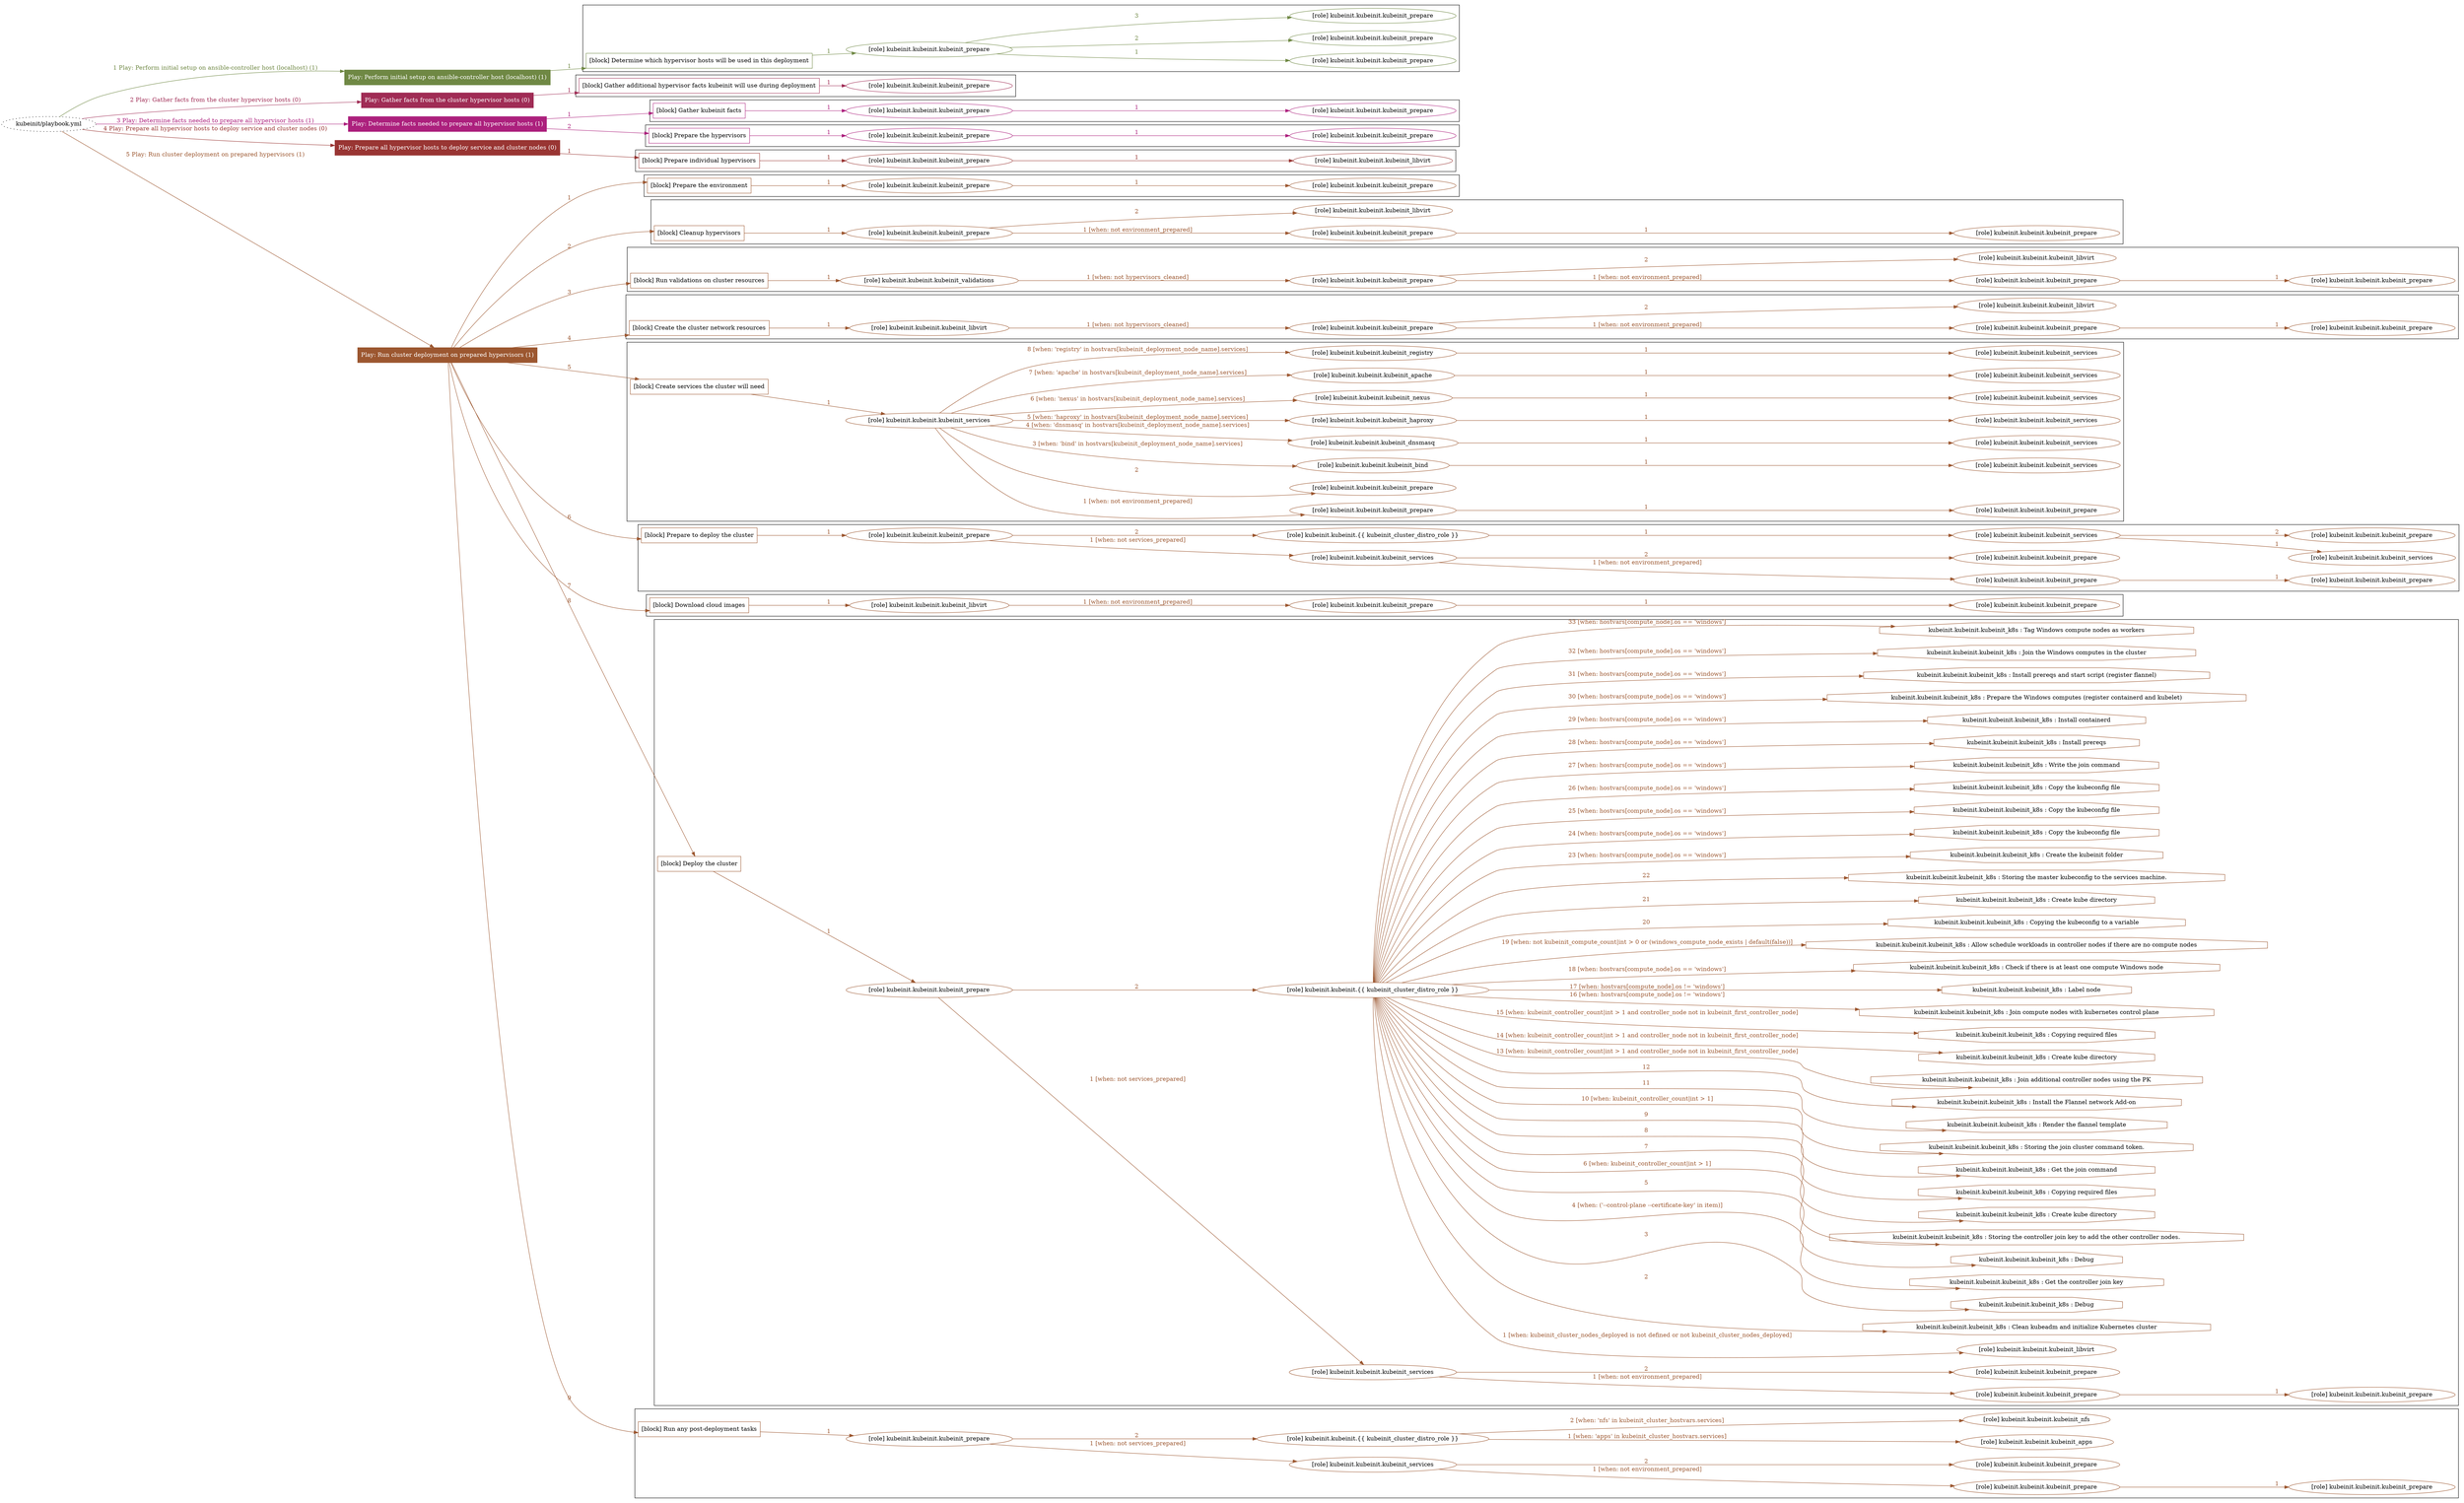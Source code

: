 digraph {
	graph [concentrate=true ordering=in rankdir=LR ratio=fill]
	edge [esep=5 sep=10]
	"kubeinit/playbook.yml" [URL="/home/runner/work/kubeinit/kubeinit/kubeinit/playbook.yml" id=playbook_d89ac8b8 style=dotted]
	"kubeinit/playbook.yml" -> play_1b23bc00 [label="1 Play: Perform initial setup on ansible-controller host (localhost) (1)" color="#6f8844" fontcolor="#6f8844" id=edge_playbook_d89ac8b8_play_1b23bc00 labeltooltip="1 Play: Perform initial setup on ansible-controller host (localhost) (1)" tooltip="1 Play: Perform initial setup on ansible-controller host (localhost) (1)"]
	subgraph "Play: Perform initial setup on ansible-controller host (localhost) (1)" {
		play_1b23bc00 [label="Play: Perform initial setup on ansible-controller host (localhost) (1)" URL="/home/runner/work/kubeinit/kubeinit/kubeinit/playbook.yml" color="#6f8844" fontcolor="#ffffff" id=play_1b23bc00 shape=box style=filled tooltip=localhost]
		play_1b23bc00 -> block_e5e484dc [label=1 color="#6f8844" fontcolor="#6f8844" id=edge_1_play_1b23bc00_block_e5e484dc labeltooltip=1 tooltip=1]
		subgraph cluster_block_e5e484dc {
			block_e5e484dc [label="[block] Determine which hypervisor hosts will be used in this deployment" URL="/home/runner/work/kubeinit/kubeinit/kubeinit/playbook.yml" color="#6f8844" id=block_e5e484dc labeltooltip="Determine which hypervisor hosts will be used in this deployment" shape=box tooltip="Determine which hypervisor hosts will be used in this deployment"]
			block_e5e484dc -> role_d068bcc0 [label="1 " color="#6f8844" fontcolor="#6f8844" id=edge_1_block_e5e484dc_role_d068bcc0 labeltooltip="1 " tooltip="1 "]
			subgraph "kubeinit.kubeinit.kubeinit_prepare" {
				role_d068bcc0 [label="[role] kubeinit.kubeinit.kubeinit_prepare" URL="/home/runner/work/kubeinit/kubeinit/kubeinit/playbook.yml" color="#6f8844" id=role_d068bcc0 tooltip="kubeinit.kubeinit.kubeinit_prepare"]
				role_d068bcc0 -> role_3b3d3bbd [label="1 " color="#6f8844" fontcolor="#6f8844" id=edge_1_role_d068bcc0_role_3b3d3bbd labeltooltip="1 " tooltip="1 "]
				subgraph "kubeinit.kubeinit.kubeinit_prepare" {
					role_3b3d3bbd [label="[role] kubeinit.kubeinit.kubeinit_prepare" URL="/home/runner/.ansible/collections/ansible_collections/kubeinit/kubeinit/roles/kubeinit_prepare/tasks/build_hypervisors_group.yml" color="#6f8844" id=role_3b3d3bbd tooltip="kubeinit.kubeinit.kubeinit_prepare"]
				}
				role_d068bcc0 -> role_7446c4f1 [label="2 " color="#6f8844" fontcolor="#6f8844" id=edge_2_role_d068bcc0_role_7446c4f1 labeltooltip="2 " tooltip="2 "]
				subgraph "kubeinit.kubeinit.kubeinit_prepare" {
					role_7446c4f1 [label="[role] kubeinit.kubeinit.kubeinit_prepare" URL="/home/runner/.ansible/collections/ansible_collections/kubeinit/kubeinit/roles/kubeinit_prepare/tasks/build_hypervisors_group.yml" color="#6f8844" id=role_7446c4f1 tooltip="kubeinit.kubeinit.kubeinit_prepare"]
				}
				role_d068bcc0 -> role_0c5bb00f [label="3 " color="#6f8844" fontcolor="#6f8844" id=edge_3_role_d068bcc0_role_0c5bb00f labeltooltip="3 " tooltip="3 "]
				subgraph "kubeinit.kubeinit.kubeinit_prepare" {
					role_0c5bb00f [label="[role] kubeinit.kubeinit.kubeinit_prepare" URL="/home/runner/.ansible/collections/ansible_collections/kubeinit/kubeinit/roles/kubeinit_prepare/tasks/build_hypervisors_group.yml" color="#6f8844" id=role_0c5bb00f tooltip="kubeinit.kubeinit.kubeinit_prepare"]
				}
			}
		}
	}
	"kubeinit/playbook.yml" -> play_d6afa718 [label="2 Play: Gather facts from the cluster hypervisor hosts (0)" color="#a02c55" fontcolor="#a02c55" id=edge_playbook_d89ac8b8_play_d6afa718 labeltooltip="2 Play: Gather facts from the cluster hypervisor hosts (0)" tooltip="2 Play: Gather facts from the cluster hypervisor hosts (0)"]
	subgraph "Play: Gather facts from the cluster hypervisor hosts (0)" {
		play_d6afa718 [label="Play: Gather facts from the cluster hypervisor hosts (0)" URL="/home/runner/work/kubeinit/kubeinit/kubeinit/playbook.yml" color="#a02c55" fontcolor="#ffffff" id=play_d6afa718 shape=box style=filled tooltip="Play: Gather facts from the cluster hypervisor hosts (0)"]
		play_d6afa718 -> block_a725f7b5 [label=1 color="#a02c55" fontcolor="#a02c55" id=edge_1_play_d6afa718_block_a725f7b5 labeltooltip=1 tooltip=1]
		subgraph cluster_block_a725f7b5 {
			block_a725f7b5 [label="[block] Gather additional hypervisor facts kubeinit will use during deployment" URL="/home/runner/work/kubeinit/kubeinit/kubeinit/playbook.yml" color="#a02c55" id=block_a725f7b5 labeltooltip="Gather additional hypervisor facts kubeinit will use during deployment" shape=box tooltip="Gather additional hypervisor facts kubeinit will use during deployment"]
			block_a725f7b5 -> role_75bbe8fc [label="1 " color="#a02c55" fontcolor="#a02c55" id=edge_1_block_a725f7b5_role_75bbe8fc labeltooltip="1 " tooltip="1 "]
			subgraph "kubeinit.kubeinit.kubeinit_prepare" {
				role_75bbe8fc [label="[role] kubeinit.kubeinit.kubeinit_prepare" URL="/home/runner/work/kubeinit/kubeinit/kubeinit/playbook.yml" color="#a02c55" id=role_75bbe8fc tooltip="kubeinit.kubeinit.kubeinit_prepare"]
			}
		}
	}
	"kubeinit/playbook.yml" -> play_4f7a07ab [label="3 Play: Determine facts needed to prepare all hypervisor hosts (1)" color="#ac207d" fontcolor="#ac207d" id=edge_playbook_d89ac8b8_play_4f7a07ab labeltooltip="3 Play: Determine facts needed to prepare all hypervisor hosts (1)" tooltip="3 Play: Determine facts needed to prepare all hypervisor hosts (1)"]
	subgraph "Play: Determine facts needed to prepare all hypervisor hosts (1)" {
		play_4f7a07ab [label="Play: Determine facts needed to prepare all hypervisor hosts (1)" URL="/home/runner/work/kubeinit/kubeinit/kubeinit/playbook.yml" color="#ac207d" fontcolor="#ffffff" id=play_4f7a07ab shape=box style=filled tooltip=localhost]
		play_4f7a07ab -> block_108b66cf [label=1 color="#ac207d" fontcolor="#ac207d" id=edge_1_play_4f7a07ab_block_108b66cf labeltooltip=1 tooltip=1]
		subgraph cluster_block_108b66cf {
			block_108b66cf [label="[block] Gather kubeinit facts" URL="/home/runner/work/kubeinit/kubeinit/kubeinit/playbook.yml" color="#ac207d" id=block_108b66cf labeltooltip="Gather kubeinit facts" shape=box tooltip="Gather kubeinit facts"]
			block_108b66cf -> role_63aa3744 [label="1 " color="#ac207d" fontcolor="#ac207d" id=edge_1_block_108b66cf_role_63aa3744 labeltooltip="1 " tooltip="1 "]
			subgraph "kubeinit.kubeinit.kubeinit_prepare" {
				role_63aa3744 [label="[role] kubeinit.kubeinit.kubeinit_prepare" URL="/home/runner/work/kubeinit/kubeinit/kubeinit/playbook.yml" color="#ac207d" id=role_63aa3744 tooltip="kubeinit.kubeinit.kubeinit_prepare"]
				role_63aa3744 -> role_52e7637a [label="1 " color="#ac207d" fontcolor="#ac207d" id=edge_1_role_63aa3744_role_52e7637a labeltooltip="1 " tooltip="1 "]
				subgraph "kubeinit.kubeinit.kubeinit_prepare" {
					role_52e7637a [label="[role] kubeinit.kubeinit.kubeinit_prepare" URL="/home/runner/.ansible/collections/ansible_collections/kubeinit/kubeinit/roles/kubeinit_prepare/tasks/gather_kubeinit_facts.yml" color="#ac207d" id=role_52e7637a tooltip="kubeinit.kubeinit.kubeinit_prepare"]
				}
			}
		}
		play_4f7a07ab -> block_8f985f44 [label=2 color="#ac207d" fontcolor="#ac207d" id=edge_2_play_4f7a07ab_block_8f985f44 labeltooltip=2 tooltip=2]
		subgraph cluster_block_8f985f44 {
			block_8f985f44 [label="[block] Prepare the hypervisors" URL="/home/runner/work/kubeinit/kubeinit/kubeinit/playbook.yml" color="#ac207d" id=block_8f985f44 labeltooltip="Prepare the hypervisors" shape=box tooltip="Prepare the hypervisors"]
			block_8f985f44 -> role_a264c7e7 [label="1 " color="#ac207d" fontcolor="#ac207d" id=edge_1_block_8f985f44_role_a264c7e7 labeltooltip="1 " tooltip="1 "]
			subgraph "kubeinit.kubeinit.kubeinit_prepare" {
				role_a264c7e7 [label="[role] kubeinit.kubeinit.kubeinit_prepare" URL="/home/runner/work/kubeinit/kubeinit/kubeinit/playbook.yml" color="#ac207d" id=role_a264c7e7 tooltip="kubeinit.kubeinit.kubeinit_prepare"]
				role_a264c7e7 -> role_e5273f63 [label="1 " color="#ac207d" fontcolor="#ac207d" id=edge_1_role_a264c7e7_role_e5273f63 labeltooltip="1 " tooltip="1 "]
				subgraph "kubeinit.kubeinit.kubeinit_prepare" {
					role_e5273f63 [label="[role] kubeinit.kubeinit.kubeinit_prepare" URL="/home/runner/.ansible/collections/ansible_collections/kubeinit/kubeinit/roles/kubeinit_prepare/tasks/gather_kubeinit_facts.yml" color="#ac207d" id=role_e5273f63 tooltip="kubeinit.kubeinit.kubeinit_prepare"]
				}
			}
		}
	}
	"kubeinit/playbook.yml" -> play_e59f2936 [label="4 Play: Prepare all hypervisor hosts to deploy service and cluster nodes (0)" color="#993533" fontcolor="#993533" id=edge_playbook_d89ac8b8_play_e59f2936 labeltooltip="4 Play: Prepare all hypervisor hosts to deploy service and cluster nodes (0)" tooltip="4 Play: Prepare all hypervisor hosts to deploy service and cluster nodes (0)"]
	subgraph "Play: Prepare all hypervisor hosts to deploy service and cluster nodes (0)" {
		play_e59f2936 [label="Play: Prepare all hypervisor hosts to deploy service and cluster nodes (0)" URL="/home/runner/work/kubeinit/kubeinit/kubeinit/playbook.yml" color="#993533" fontcolor="#ffffff" id=play_e59f2936 shape=box style=filled tooltip="Play: Prepare all hypervisor hosts to deploy service and cluster nodes (0)"]
		play_e59f2936 -> block_1694aab3 [label=1 color="#993533" fontcolor="#993533" id=edge_1_play_e59f2936_block_1694aab3 labeltooltip=1 tooltip=1]
		subgraph cluster_block_1694aab3 {
			block_1694aab3 [label="[block] Prepare individual hypervisors" URL="/home/runner/work/kubeinit/kubeinit/kubeinit/playbook.yml" color="#993533" id=block_1694aab3 labeltooltip="Prepare individual hypervisors" shape=box tooltip="Prepare individual hypervisors"]
			block_1694aab3 -> role_71c168fe [label="1 " color="#993533" fontcolor="#993533" id=edge_1_block_1694aab3_role_71c168fe labeltooltip="1 " tooltip="1 "]
			subgraph "kubeinit.kubeinit.kubeinit_prepare" {
				role_71c168fe [label="[role] kubeinit.kubeinit.kubeinit_prepare" URL="/home/runner/work/kubeinit/kubeinit/kubeinit/playbook.yml" color="#993533" id=role_71c168fe tooltip="kubeinit.kubeinit.kubeinit_prepare"]
				role_71c168fe -> role_57147c24 [label="1 " color="#993533" fontcolor="#993533" id=edge_1_role_71c168fe_role_57147c24 labeltooltip="1 " tooltip="1 "]
				subgraph "kubeinit.kubeinit.kubeinit_libvirt" {
					role_57147c24 [label="[role] kubeinit.kubeinit.kubeinit_libvirt" URL="/home/runner/.ansible/collections/ansible_collections/kubeinit/kubeinit/roles/kubeinit_prepare/tasks/prepare_hypervisor.yml" color="#993533" id=role_57147c24 tooltip="kubeinit.kubeinit.kubeinit_libvirt"]
				}
			}
		}
	}
	"kubeinit/playbook.yml" -> play_42047907 [label="5 Play: Run cluster deployment on prepared hypervisors (1)" color="#9c5730" fontcolor="#9c5730" id=edge_playbook_d89ac8b8_play_42047907 labeltooltip="5 Play: Run cluster deployment on prepared hypervisors (1)" tooltip="5 Play: Run cluster deployment on prepared hypervisors (1)"]
	subgraph "Play: Run cluster deployment on prepared hypervisors (1)" {
		play_42047907 [label="Play: Run cluster deployment on prepared hypervisors (1)" URL="/home/runner/work/kubeinit/kubeinit/kubeinit/playbook.yml" color="#9c5730" fontcolor="#ffffff" id=play_42047907 shape=box style=filled tooltip=localhost]
		play_42047907 -> block_277a8839 [label=1 color="#9c5730" fontcolor="#9c5730" id=edge_1_play_42047907_block_277a8839 labeltooltip=1 tooltip=1]
		subgraph cluster_block_277a8839 {
			block_277a8839 [label="[block] Prepare the environment" URL="/home/runner/work/kubeinit/kubeinit/kubeinit/playbook.yml" color="#9c5730" id=block_277a8839 labeltooltip="Prepare the environment" shape=box tooltip="Prepare the environment"]
			block_277a8839 -> role_c59bddc5 [label="1 " color="#9c5730" fontcolor="#9c5730" id=edge_1_block_277a8839_role_c59bddc5 labeltooltip="1 " tooltip="1 "]
			subgraph "kubeinit.kubeinit.kubeinit_prepare" {
				role_c59bddc5 [label="[role] kubeinit.kubeinit.kubeinit_prepare" URL="/home/runner/work/kubeinit/kubeinit/kubeinit/playbook.yml" color="#9c5730" id=role_c59bddc5 tooltip="kubeinit.kubeinit.kubeinit_prepare"]
				role_c59bddc5 -> role_d0a2184d [label="1 " color="#9c5730" fontcolor="#9c5730" id=edge_1_role_c59bddc5_role_d0a2184d labeltooltip="1 " tooltip="1 "]
				subgraph "kubeinit.kubeinit.kubeinit_prepare" {
					role_d0a2184d [label="[role] kubeinit.kubeinit.kubeinit_prepare" URL="/home/runner/.ansible/collections/ansible_collections/kubeinit/kubeinit/roles/kubeinit_prepare/tasks/gather_kubeinit_facts.yml" color="#9c5730" id=role_d0a2184d tooltip="kubeinit.kubeinit.kubeinit_prepare"]
				}
			}
		}
		play_42047907 -> block_1be01967 [label=2 color="#9c5730" fontcolor="#9c5730" id=edge_2_play_42047907_block_1be01967 labeltooltip=2 tooltip=2]
		subgraph cluster_block_1be01967 {
			block_1be01967 [label="[block] Cleanup hypervisors" URL="/home/runner/work/kubeinit/kubeinit/kubeinit/playbook.yml" color="#9c5730" id=block_1be01967 labeltooltip="Cleanup hypervisors" shape=box tooltip="Cleanup hypervisors"]
			block_1be01967 -> role_6684e3f5 [label="1 " color="#9c5730" fontcolor="#9c5730" id=edge_1_block_1be01967_role_6684e3f5 labeltooltip="1 " tooltip="1 "]
			subgraph "kubeinit.kubeinit.kubeinit_prepare" {
				role_6684e3f5 [label="[role] kubeinit.kubeinit.kubeinit_prepare" URL="/home/runner/work/kubeinit/kubeinit/kubeinit/playbook.yml" color="#9c5730" id=role_6684e3f5 tooltip="kubeinit.kubeinit.kubeinit_prepare"]
				role_6684e3f5 -> role_1f6f20e3 [label="1 [when: not environment_prepared]" color="#9c5730" fontcolor="#9c5730" id=edge_1_role_6684e3f5_role_1f6f20e3 labeltooltip="1 [when: not environment_prepared]" tooltip="1 [when: not environment_prepared]"]
				subgraph "kubeinit.kubeinit.kubeinit_prepare" {
					role_1f6f20e3 [label="[role] kubeinit.kubeinit.kubeinit_prepare" URL="/home/runner/.ansible/collections/ansible_collections/kubeinit/kubeinit/roles/kubeinit_prepare/tasks/cleanup_hypervisors.yml" color="#9c5730" id=role_1f6f20e3 tooltip="kubeinit.kubeinit.kubeinit_prepare"]
					role_1f6f20e3 -> role_56784f68 [label="1 " color="#9c5730" fontcolor="#9c5730" id=edge_1_role_1f6f20e3_role_56784f68 labeltooltip="1 " tooltip="1 "]
					subgraph "kubeinit.kubeinit.kubeinit_prepare" {
						role_56784f68 [label="[role] kubeinit.kubeinit.kubeinit_prepare" URL="/home/runner/.ansible/collections/ansible_collections/kubeinit/kubeinit/roles/kubeinit_prepare/tasks/gather_kubeinit_facts.yml" color="#9c5730" id=role_56784f68 tooltip="kubeinit.kubeinit.kubeinit_prepare"]
					}
				}
				role_6684e3f5 -> role_0bd69c18 [label="2 " color="#9c5730" fontcolor="#9c5730" id=edge_2_role_6684e3f5_role_0bd69c18 labeltooltip="2 " tooltip="2 "]
				subgraph "kubeinit.kubeinit.kubeinit_libvirt" {
					role_0bd69c18 [label="[role] kubeinit.kubeinit.kubeinit_libvirt" URL="/home/runner/.ansible/collections/ansible_collections/kubeinit/kubeinit/roles/kubeinit_prepare/tasks/cleanup_hypervisors.yml" color="#9c5730" id=role_0bd69c18 tooltip="kubeinit.kubeinit.kubeinit_libvirt"]
				}
			}
		}
		play_42047907 -> block_6c2b11e6 [label=3 color="#9c5730" fontcolor="#9c5730" id=edge_3_play_42047907_block_6c2b11e6 labeltooltip=3 tooltip=3]
		subgraph cluster_block_6c2b11e6 {
			block_6c2b11e6 [label="[block] Run validations on cluster resources" URL="/home/runner/work/kubeinit/kubeinit/kubeinit/playbook.yml" color="#9c5730" id=block_6c2b11e6 labeltooltip="Run validations on cluster resources" shape=box tooltip="Run validations on cluster resources"]
			block_6c2b11e6 -> role_10ec859e [label="1 " color="#9c5730" fontcolor="#9c5730" id=edge_1_block_6c2b11e6_role_10ec859e labeltooltip="1 " tooltip="1 "]
			subgraph "kubeinit.kubeinit.kubeinit_validations" {
				role_10ec859e [label="[role] kubeinit.kubeinit.kubeinit_validations" URL="/home/runner/work/kubeinit/kubeinit/kubeinit/playbook.yml" color="#9c5730" id=role_10ec859e tooltip="kubeinit.kubeinit.kubeinit_validations"]
				role_10ec859e -> role_e6a36b01 [label="1 [when: not hypervisors_cleaned]" color="#9c5730" fontcolor="#9c5730" id=edge_1_role_10ec859e_role_e6a36b01 labeltooltip="1 [when: not hypervisors_cleaned]" tooltip="1 [when: not hypervisors_cleaned]"]
				subgraph "kubeinit.kubeinit.kubeinit_prepare" {
					role_e6a36b01 [label="[role] kubeinit.kubeinit.kubeinit_prepare" URL="/home/runner/.ansible/collections/ansible_collections/kubeinit/kubeinit/roles/kubeinit_validations/tasks/main.yml" color="#9c5730" id=role_e6a36b01 tooltip="kubeinit.kubeinit.kubeinit_prepare"]
					role_e6a36b01 -> role_b47a7d19 [label="1 [when: not environment_prepared]" color="#9c5730" fontcolor="#9c5730" id=edge_1_role_e6a36b01_role_b47a7d19 labeltooltip="1 [when: not environment_prepared]" tooltip="1 [when: not environment_prepared]"]
					subgraph "kubeinit.kubeinit.kubeinit_prepare" {
						role_b47a7d19 [label="[role] kubeinit.kubeinit.kubeinit_prepare" URL="/home/runner/.ansible/collections/ansible_collections/kubeinit/kubeinit/roles/kubeinit_prepare/tasks/cleanup_hypervisors.yml" color="#9c5730" id=role_b47a7d19 tooltip="kubeinit.kubeinit.kubeinit_prepare"]
						role_b47a7d19 -> role_311a5c3a [label="1 " color="#9c5730" fontcolor="#9c5730" id=edge_1_role_b47a7d19_role_311a5c3a labeltooltip="1 " tooltip="1 "]
						subgraph "kubeinit.kubeinit.kubeinit_prepare" {
							role_311a5c3a [label="[role] kubeinit.kubeinit.kubeinit_prepare" URL="/home/runner/.ansible/collections/ansible_collections/kubeinit/kubeinit/roles/kubeinit_prepare/tasks/gather_kubeinit_facts.yml" color="#9c5730" id=role_311a5c3a tooltip="kubeinit.kubeinit.kubeinit_prepare"]
						}
					}
					role_e6a36b01 -> role_16ba20f5 [label="2 " color="#9c5730" fontcolor="#9c5730" id=edge_2_role_e6a36b01_role_16ba20f5 labeltooltip="2 " tooltip="2 "]
					subgraph "kubeinit.kubeinit.kubeinit_libvirt" {
						role_16ba20f5 [label="[role] kubeinit.kubeinit.kubeinit_libvirt" URL="/home/runner/.ansible/collections/ansible_collections/kubeinit/kubeinit/roles/kubeinit_prepare/tasks/cleanup_hypervisors.yml" color="#9c5730" id=role_16ba20f5 tooltip="kubeinit.kubeinit.kubeinit_libvirt"]
					}
				}
			}
		}
		play_42047907 -> block_a611ccf3 [label=4 color="#9c5730" fontcolor="#9c5730" id=edge_4_play_42047907_block_a611ccf3 labeltooltip=4 tooltip=4]
		subgraph cluster_block_a611ccf3 {
			block_a611ccf3 [label="[block] Create the cluster network resources" URL="/home/runner/work/kubeinit/kubeinit/kubeinit/playbook.yml" color="#9c5730" id=block_a611ccf3 labeltooltip="Create the cluster network resources" shape=box tooltip="Create the cluster network resources"]
			block_a611ccf3 -> role_464aebd9 [label="1 " color="#9c5730" fontcolor="#9c5730" id=edge_1_block_a611ccf3_role_464aebd9 labeltooltip="1 " tooltip="1 "]
			subgraph "kubeinit.kubeinit.kubeinit_libvirt" {
				role_464aebd9 [label="[role] kubeinit.kubeinit.kubeinit_libvirt" URL="/home/runner/work/kubeinit/kubeinit/kubeinit/playbook.yml" color="#9c5730" id=role_464aebd9 tooltip="kubeinit.kubeinit.kubeinit_libvirt"]
				role_464aebd9 -> role_c2a60c4b [label="1 [when: not hypervisors_cleaned]" color="#9c5730" fontcolor="#9c5730" id=edge_1_role_464aebd9_role_c2a60c4b labeltooltip="1 [when: not hypervisors_cleaned]" tooltip="1 [when: not hypervisors_cleaned]"]
				subgraph "kubeinit.kubeinit.kubeinit_prepare" {
					role_c2a60c4b [label="[role] kubeinit.kubeinit.kubeinit_prepare" URL="/home/runner/.ansible/collections/ansible_collections/kubeinit/kubeinit/roles/kubeinit_libvirt/tasks/create_network.yml" color="#9c5730" id=role_c2a60c4b tooltip="kubeinit.kubeinit.kubeinit_prepare"]
					role_c2a60c4b -> role_434b9b92 [label="1 [when: not environment_prepared]" color="#9c5730" fontcolor="#9c5730" id=edge_1_role_c2a60c4b_role_434b9b92 labeltooltip="1 [when: not environment_prepared]" tooltip="1 [when: not environment_prepared]"]
					subgraph "kubeinit.kubeinit.kubeinit_prepare" {
						role_434b9b92 [label="[role] kubeinit.kubeinit.kubeinit_prepare" URL="/home/runner/.ansible/collections/ansible_collections/kubeinit/kubeinit/roles/kubeinit_prepare/tasks/cleanup_hypervisors.yml" color="#9c5730" id=role_434b9b92 tooltip="kubeinit.kubeinit.kubeinit_prepare"]
						role_434b9b92 -> role_004055d8 [label="1 " color="#9c5730" fontcolor="#9c5730" id=edge_1_role_434b9b92_role_004055d8 labeltooltip="1 " tooltip="1 "]
						subgraph "kubeinit.kubeinit.kubeinit_prepare" {
							role_004055d8 [label="[role] kubeinit.kubeinit.kubeinit_prepare" URL="/home/runner/.ansible/collections/ansible_collections/kubeinit/kubeinit/roles/kubeinit_prepare/tasks/gather_kubeinit_facts.yml" color="#9c5730" id=role_004055d8 tooltip="kubeinit.kubeinit.kubeinit_prepare"]
						}
					}
					role_c2a60c4b -> role_5d1b599b [label="2 " color="#9c5730" fontcolor="#9c5730" id=edge_2_role_c2a60c4b_role_5d1b599b labeltooltip="2 " tooltip="2 "]
					subgraph "kubeinit.kubeinit.kubeinit_libvirt" {
						role_5d1b599b [label="[role] kubeinit.kubeinit.kubeinit_libvirt" URL="/home/runner/.ansible/collections/ansible_collections/kubeinit/kubeinit/roles/kubeinit_prepare/tasks/cleanup_hypervisors.yml" color="#9c5730" id=role_5d1b599b tooltip="kubeinit.kubeinit.kubeinit_libvirt"]
					}
				}
			}
		}
		play_42047907 -> block_dfe9c061 [label=5 color="#9c5730" fontcolor="#9c5730" id=edge_5_play_42047907_block_dfe9c061 labeltooltip=5 tooltip=5]
		subgraph cluster_block_dfe9c061 {
			block_dfe9c061 [label="[block] Create services the cluster will need" URL="/home/runner/work/kubeinit/kubeinit/kubeinit/playbook.yml" color="#9c5730" id=block_dfe9c061 labeltooltip="Create services the cluster will need" shape=box tooltip="Create services the cluster will need"]
			block_dfe9c061 -> role_22bb79b5 [label="1 " color="#9c5730" fontcolor="#9c5730" id=edge_1_block_dfe9c061_role_22bb79b5 labeltooltip="1 " tooltip="1 "]
			subgraph "kubeinit.kubeinit.kubeinit_services" {
				role_22bb79b5 [label="[role] kubeinit.kubeinit.kubeinit_services" URL="/home/runner/work/kubeinit/kubeinit/kubeinit/playbook.yml" color="#9c5730" id=role_22bb79b5 tooltip="kubeinit.kubeinit.kubeinit_services"]
				role_22bb79b5 -> role_14a2a0ec [label="1 [when: not environment_prepared]" color="#9c5730" fontcolor="#9c5730" id=edge_1_role_22bb79b5_role_14a2a0ec labeltooltip="1 [when: not environment_prepared]" tooltip="1 [when: not environment_prepared]"]
				subgraph "kubeinit.kubeinit.kubeinit_prepare" {
					role_14a2a0ec [label="[role] kubeinit.kubeinit.kubeinit_prepare" URL="/home/runner/.ansible/collections/ansible_collections/kubeinit/kubeinit/roles/kubeinit_services/tasks/main.yml" color="#9c5730" id=role_14a2a0ec tooltip="kubeinit.kubeinit.kubeinit_prepare"]
					role_14a2a0ec -> role_58ffd45e [label="1 " color="#9c5730" fontcolor="#9c5730" id=edge_1_role_14a2a0ec_role_58ffd45e labeltooltip="1 " tooltip="1 "]
					subgraph "kubeinit.kubeinit.kubeinit_prepare" {
						role_58ffd45e [label="[role] kubeinit.kubeinit.kubeinit_prepare" URL="/home/runner/.ansible/collections/ansible_collections/kubeinit/kubeinit/roles/kubeinit_prepare/tasks/gather_kubeinit_facts.yml" color="#9c5730" id=role_58ffd45e tooltip="kubeinit.kubeinit.kubeinit_prepare"]
					}
				}
				role_22bb79b5 -> role_5efc4cd8 [label="2 " color="#9c5730" fontcolor="#9c5730" id=edge_2_role_22bb79b5_role_5efc4cd8 labeltooltip="2 " tooltip="2 "]
				subgraph "kubeinit.kubeinit.kubeinit_prepare" {
					role_5efc4cd8 [label="[role] kubeinit.kubeinit.kubeinit_prepare" URL="/home/runner/.ansible/collections/ansible_collections/kubeinit/kubeinit/roles/kubeinit_services/tasks/00_create_service_pod.yml" color="#9c5730" id=role_5efc4cd8 tooltip="kubeinit.kubeinit.kubeinit_prepare"]
				}
				role_22bb79b5 -> role_081a309a [label="3 [when: 'bind' in hostvars[kubeinit_deployment_node_name].services]" color="#9c5730" fontcolor="#9c5730" id=edge_3_role_22bb79b5_role_081a309a labeltooltip="3 [when: 'bind' in hostvars[kubeinit_deployment_node_name].services]" tooltip="3 [when: 'bind' in hostvars[kubeinit_deployment_node_name].services]"]
				subgraph "kubeinit.kubeinit.kubeinit_bind" {
					role_081a309a [label="[role] kubeinit.kubeinit.kubeinit_bind" URL="/home/runner/.ansible/collections/ansible_collections/kubeinit/kubeinit/roles/kubeinit_services/tasks/start_services_containers.yml" color="#9c5730" id=role_081a309a tooltip="kubeinit.kubeinit.kubeinit_bind"]
					role_081a309a -> role_2137570c [label="1 " color="#9c5730" fontcolor="#9c5730" id=edge_1_role_081a309a_role_2137570c labeltooltip="1 " tooltip="1 "]
					subgraph "kubeinit.kubeinit.kubeinit_services" {
						role_2137570c [label="[role] kubeinit.kubeinit.kubeinit_services" URL="/home/runner/.ansible/collections/ansible_collections/kubeinit/kubeinit/roles/kubeinit_bind/tasks/main.yml" color="#9c5730" id=role_2137570c tooltip="kubeinit.kubeinit.kubeinit_services"]
					}
				}
				role_22bb79b5 -> role_119b7d6a [label="4 [when: 'dnsmasq' in hostvars[kubeinit_deployment_node_name].services]" color="#9c5730" fontcolor="#9c5730" id=edge_4_role_22bb79b5_role_119b7d6a labeltooltip="4 [when: 'dnsmasq' in hostvars[kubeinit_deployment_node_name].services]" tooltip="4 [when: 'dnsmasq' in hostvars[kubeinit_deployment_node_name].services]"]
				subgraph "kubeinit.kubeinit.kubeinit_dnsmasq" {
					role_119b7d6a [label="[role] kubeinit.kubeinit.kubeinit_dnsmasq" URL="/home/runner/.ansible/collections/ansible_collections/kubeinit/kubeinit/roles/kubeinit_services/tasks/start_services_containers.yml" color="#9c5730" id=role_119b7d6a tooltip="kubeinit.kubeinit.kubeinit_dnsmasq"]
					role_119b7d6a -> role_320ff31a [label="1 " color="#9c5730" fontcolor="#9c5730" id=edge_1_role_119b7d6a_role_320ff31a labeltooltip="1 " tooltip="1 "]
					subgraph "kubeinit.kubeinit.kubeinit_services" {
						role_320ff31a [label="[role] kubeinit.kubeinit.kubeinit_services" URL="/home/runner/.ansible/collections/ansible_collections/kubeinit/kubeinit/roles/kubeinit_dnsmasq/tasks/main.yml" color="#9c5730" id=role_320ff31a tooltip="kubeinit.kubeinit.kubeinit_services"]
					}
				}
				role_22bb79b5 -> role_b60fd736 [label="5 [when: 'haproxy' in hostvars[kubeinit_deployment_node_name].services]" color="#9c5730" fontcolor="#9c5730" id=edge_5_role_22bb79b5_role_b60fd736 labeltooltip="5 [when: 'haproxy' in hostvars[kubeinit_deployment_node_name].services]" tooltip="5 [when: 'haproxy' in hostvars[kubeinit_deployment_node_name].services]"]
				subgraph "kubeinit.kubeinit.kubeinit_haproxy" {
					role_b60fd736 [label="[role] kubeinit.kubeinit.kubeinit_haproxy" URL="/home/runner/.ansible/collections/ansible_collections/kubeinit/kubeinit/roles/kubeinit_services/tasks/start_services_containers.yml" color="#9c5730" id=role_b60fd736 tooltip="kubeinit.kubeinit.kubeinit_haproxy"]
					role_b60fd736 -> role_829ef125 [label="1 " color="#9c5730" fontcolor="#9c5730" id=edge_1_role_b60fd736_role_829ef125 labeltooltip="1 " tooltip="1 "]
					subgraph "kubeinit.kubeinit.kubeinit_services" {
						role_829ef125 [label="[role] kubeinit.kubeinit.kubeinit_services" URL="/home/runner/.ansible/collections/ansible_collections/kubeinit/kubeinit/roles/kubeinit_haproxy/tasks/main.yml" color="#9c5730" id=role_829ef125 tooltip="kubeinit.kubeinit.kubeinit_services"]
					}
				}
				role_22bb79b5 -> role_1ad9ac88 [label="6 [when: 'nexus' in hostvars[kubeinit_deployment_node_name].services]" color="#9c5730" fontcolor="#9c5730" id=edge_6_role_22bb79b5_role_1ad9ac88 labeltooltip="6 [when: 'nexus' in hostvars[kubeinit_deployment_node_name].services]" tooltip="6 [when: 'nexus' in hostvars[kubeinit_deployment_node_name].services]"]
				subgraph "kubeinit.kubeinit.kubeinit_nexus" {
					role_1ad9ac88 [label="[role] kubeinit.kubeinit.kubeinit_nexus" URL="/home/runner/.ansible/collections/ansible_collections/kubeinit/kubeinit/roles/kubeinit_services/tasks/start_services_containers.yml" color="#9c5730" id=role_1ad9ac88 tooltip="kubeinit.kubeinit.kubeinit_nexus"]
					role_1ad9ac88 -> role_e62699a9 [label="1 " color="#9c5730" fontcolor="#9c5730" id=edge_1_role_1ad9ac88_role_e62699a9 labeltooltip="1 " tooltip="1 "]
					subgraph "kubeinit.kubeinit.kubeinit_services" {
						role_e62699a9 [label="[role] kubeinit.kubeinit.kubeinit_services" URL="/home/runner/.ansible/collections/ansible_collections/kubeinit/kubeinit/roles/kubeinit_nexus/tasks/main.yml" color="#9c5730" id=role_e62699a9 tooltip="kubeinit.kubeinit.kubeinit_services"]
					}
				}
				role_22bb79b5 -> role_9649d267 [label="7 [when: 'apache' in hostvars[kubeinit_deployment_node_name].services]" color="#9c5730" fontcolor="#9c5730" id=edge_7_role_22bb79b5_role_9649d267 labeltooltip="7 [when: 'apache' in hostvars[kubeinit_deployment_node_name].services]" tooltip="7 [when: 'apache' in hostvars[kubeinit_deployment_node_name].services]"]
				subgraph "kubeinit.kubeinit.kubeinit_apache" {
					role_9649d267 [label="[role] kubeinit.kubeinit.kubeinit_apache" URL="/home/runner/.ansible/collections/ansible_collections/kubeinit/kubeinit/roles/kubeinit_services/tasks/start_services_containers.yml" color="#9c5730" id=role_9649d267 tooltip="kubeinit.kubeinit.kubeinit_apache"]
					role_9649d267 -> role_28f1727d [label="1 " color="#9c5730" fontcolor="#9c5730" id=edge_1_role_9649d267_role_28f1727d labeltooltip="1 " tooltip="1 "]
					subgraph "kubeinit.kubeinit.kubeinit_services" {
						role_28f1727d [label="[role] kubeinit.kubeinit.kubeinit_services" URL="/home/runner/.ansible/collections/ansible_collections/kubeinit/kubeinit/roles/kubeinit_apache/tasks/main.yml" color="#9c5730" id=role_28f1727d tooltip="kubeinit.kubeinit.kubeinit_services"]
					}
				}
				role_22bb79b5 -> role_043933bf [label="8 [when: 'registry' in hostvars[kubeinit_deployment_node_name].services]" color="#9c5730" fontcolor="#9c5730" id=edge_8_role_22bb79b5_role_043933bf labeltooltip="8 [when: 'registry' in hostvars[kubeinit_deployment_node_name].services]" tooltip="8 [when: 'registry' in hostvars[kubeinit_deployment_node_name].services]"]
				subgraph "kubeinit.kubeinit.kubeinit_registry" {
					role_043933bf [label="[role] kubeinit.kubeinit.kubeinit_registry" URL="/home/runner/.ansible/collections/ansible_collections/kubeinit/kubeinit/roles/kubeinit_services/tasks/start_services_containers.yml" color="#9c5730" id=role_043933bf tooltip="kubeinit.kubeinit.kubeinit_registry"]
					role_043933bf -> role_babec3ba [label="1 " color="#9c5730" fontcolor="#9c5730" id=edge_1_role_043933bf_role_babec3ba labeltooltip="1 " tooltip="1 "]
					subgraph "kubeinit.kubeinit.kubeinit_services" {
						role_babec3ba [label="[role] kubeinit.kubeinit.kubeinit_services" URL="/home/runner/.ansible/collections/ansible_collections/kubeinit/kubeinit/roles/kubeinit_registry/tasks/main.yml" color="#9c5730" id=role_babec3ba tooltip="kubeinit.kubeinit.kubeinit_services"]
					}
				}
			}
		}
		play_42047907 -> block_26505385 [label=6 color="#9c5730" fontcolor="#9c5730" id=edge_6_play_42047907_block_26505385 labeltooltip=6 tooltip=6]
		subgraph cluster_block_26505385 {
			block_26505385 [label="[block] Prepare to deploy the cluster" URL="/home/runner/work/kubeinit/kubeinit/kubeinit/playbook.yml" color="#9c5730" id=block_26505385 labeltooltip="Prepare to deploy the cluster" shape=box tooltip="Prepare to deploy the cluster"]
			block_26505385 -> role_fc5a24c1 [label="1 " color="#9c5730" fontcolor="#9c5730" id=edge_1_block_26505385_role_fc5a24c1 labeltooltip="1 " tooltip="1 "]
			subgraph "kubeinit.kubeinit.kubeinit_prepare" {
				role_fc5a24c1 [label="[role] kubeinit.kubeinit.kubeinit_prepare" URL="/home/runner/work/kubeinit/kubeinit/kubeinit/playbook.yml" color="#9c5730" id=role_fc5a24c1 tooltip="kubeinit.kubeinit.kubeinit_prepare"]
				role_fc5a24c1 -> role_babd6dd0 [label="1 [when: not services_prepared]" color="#9c5730" fontcolor="#9c5730" id=edge_1_role_fc5a24c1_role_babd6dd0 labeltooltip="1 [when: not services_prepared]" tooltip="1 [when: not services_prepared]"]
				subgraph "kubeinit.kubeinit.kubeinit_services" {
					role_babd6dd0 [label="[role] kubeinit.kubeinit.kubeinit_services" URL="/home/runner/.ansible/collections/ansible_collections/kubeinit/kubeinit/roles/kubeinit_prepare/tasks/prepare_cluster.yml" color="#9c5730" id=role_babd6dd0 tooltip="kubeinit.kubeinit.kubeinit_services"]
					role_babd6dd0 -> role_e407d7d9 [label="1 [when: not environment_prepared]" color="#9c5730" fontcolor="#9c5730" id=edge_1_role_babd6dd0_role_e407d7d9 labeltooltip="1 [when: not environment_prepared]" tooltip="1 [when: not environment_prepared]"]
					subgraph "kubeinit.kubeinit.kubeinit_prepare" {
						role_e407d7d9 [label="[role] kubeinit.kubeinit.kubeinit_prepare" URL="/home/runner/.ansible/collections/ansible_collections/kubeinit/kubeinit/roles/kubeinit_services/tasks/prepare_services.yml" color="#9c5730" id=role_e407d7d9 tooltip="kubeinit.kubeinit.kubeinit_prepare"]
						role_e407d7d9 -> role_3d3a9e9c [label="1 " color="#9c5730" fontcolor="#9c5730" id=edge_1_role_e407d7d9_role_3d3a9e9c labeltooltip="1 " tooltip="1 "]
						subgraph "kubeinit.kubeinit.kubeinit_prepare" {
							role_3d3a9e9c [label="[role] kubeinit.kubeinit.kubeinit_prepare" URL="/home/runner/.ansible/collections/ansible_collections/kubeinit/kubeinit/roles/kubeinit_prepare/tasks/gather_kubeinit_facts.yml" color="#9c5730" id=role_3d3a9e9c tooltip="kubeinit.kubeinit.kubeinit_prepare"]
						}
					}
					role_babd6dd0 -> role_ac305956 [label="2 " color="#9c5730" fontcolor="#9c5730" id=edge_2_role_babd6dd0_role_ac305956 labeltooltip="2 " tooltip="2 "]
					subgraph "kubeinit.kubeinit.kubeinit_prepare" {
						role_ac305956 [label="[role] kubeinit.kubeinit.kubeinit_prepare" URL="/home/runner/.ansible/collections/ansible_collections/kubeinit/kubeinit/roles/kubeinit_services/tasks/prepare_services.yml" color="#9c5730" id=role_ac305956 tooltip="kubeinit.kubeinit.kubeinit_prepare"]
					}
				}
				role_fc5a24c1 -> role_680ce0f8 [label="2 " color="#9c5730" fontcolor="#9c5730" id=edge_2_role_fc5a24c1_role_680ce0f8 labeltooltip="2 " tooltip="2 "]
				subgraph "kubeinit.kubeinit.{{ kubeinit_cluster_distro_role }}" {
					role_680ce0f8 [label="[role] kubeinit.kubeinit.{{ kubeinit_cluster_distro_role }}" URL="/home/runner/.ansible/collections/ansible_collections/kubeinit/kubeinit/roles/kubeinit_prepare/tasks/prepare_cluster.yml" color="#9c5730" id=role_680ce0f8 tooltip="kubeinit.kubeinit.{{ kubeinit_cluster_distro_role }}"]
					role_680ce0f8 -> role_f5a1ed69 [label="1 " color="#9c5730" fontcolor="#9c5730" id=edge_1_role_680ce0f8_role_f5a1ed69 labeltooltip="1 " tooltip="1 "]
					subgraph "kubeinit.kubeinit.kubeinit_services" {
						role_f5a1ed69 [label="[role] kubeinit.kubeinit.kubeinit_services" URL="/home/runner/.ansible/collections/ansible_collections/kubeinit/kubeinit/roles/kubeinit_k8s/tasks/prepare_cluster.yml" color="#9c5730" id=role_f5a1ed69 tooltip="kubeinit.kubeinit.kubeinit_services"]
						role_f5a1ed69 -> role_904b7513 [label="1 " color="#9c5730" fontcolor="#9c5730" id=edge_1_role_f5a1ed69_role_904b7513 labeltooltip="1 " tooltip="1 "]
						subgraph "kubeinit.kubeinit.kubeinit_services" {
							role_904b7513 [label="[role] kubeinit.kubeinit.kubeinit_services" URL="/home/runner/.ansible/collections/ansible_collections/kubeinit/kubeinit/roles/kubeinit_services/tasks/create_provision_container.yml" color="#9c5730" id=role_904b7513 tooltip="kubeinit.kubeinit.kubeinit_services"]
						}
						role_f5a1ed69 -> role_1106f569 [label="2 " color="#9c5730" fontcolor="#9c5730" id=edge_2_role_f5a1ed69_role_1106f569 labeltooltip="2 " tooltip="2 "]
						subgraph "kubeinit.kubeinit.kubeinit_prepare" {
							role_1106f569 [label="[role] kubeinit.kubeinit.kubeinit_prepare" URL="/home/runner/.ansible/collections/ansible_collections/kubeinit/kubeinit/roles/kubeinit_services/tasks/create_provision_container.yml" color="#9c5730" id=role_1106f569 tooltip="kubeinit.kubeinit.kubeinit_prepare"]
						}
					}
				}
			}
		}
		play_42047907 -> block_d96c6d90 [label=7 color="#9c5730" fontcolor="#9c5730" id=edge_7_play_42047907_block_d96c6d90 labeltooltip=7 tooltip=7]
		subgraph cluster_block_d96c6d90 {
			block_d96c6d90 [label="[block] Download cloud images" URL="/home/runner/work/kubeinit/kubeinit/kubeinit/playbook.yml" color="#9c5730" id=block_d96c6d90 labeltooltip="Download cloud images" shape=box tooltip="Download cloud images"]
			block_d96c6d90 -> role_d3bc6905 [label="1 " color="#9c5730" fontcolor="#9c5730" id=edge_1_block_d96c6d90_role_d3bc6905 labeltooltip="1 " tooltip="1 "]
			subgraph "kubeinit.kubeinit.kubeinit_libvirt" {
				role_d3bc6905 [label="[role] kubeinit.kubeinit.kubeinit_libvirt" URL="/home/runner/work/kubeinit/kubeinit/kubeinit/playbook.yml" color="#9c5730" id=role_d3bc6905 tooltip="kubeinit.kubeinit.kubeinit_libvirt"]
				role_d3bc6905 -> role_87afdd23 [label="1 [when: not environment_prepared]" color="#9c5730" fontcolor="#9c5730" id=edge_1_role_d3bc6905_role_87afdd23 labeltooltip="1 [when: not environment_prepared]" tooltip="1 [when: not environment_prepared]"]
				subgraph "kubeinit.kubeinit.kubeinit_prepare" {
					role_87afdd23 [label="[role] kubeinit.kubeinit.kubeinit_prepare" URL="/home/runner/.ansible/collections/ansible_collections/kubeinit/kubeinit/roles/kubeinit_libvirt/tasks/download_cloud_images.yml" color="#9c5730" id=role_87afdd23 tooltip="kubeinit.kubeinit.kubeinit_prepare"]
					role_87afdd23 -> role_22a320ca [label="1 " color="#9c5730" fontcolor="#9c5730" id=edge_1_role_87afdd23_role_22a320ca labeltooltip="1 " tooltip="1 "]
					subgraph "kubeinit.kubeinit.kubeinit_prepare" {
						role_22a320ca [label="[role] kubeinit.kubeinit.kubeinit_prepare" URL="/home/runner/.ansible/collections/ansible_collections/kubeinit/kubeinit/roles/kubeinit_prepare/tasks/gather_kubeinit_facts.yml" color="#9c5730" id=role_22a320ca tooltip="kubeinit.kubeinit.kubeinit_prepare"]
					}
				}
			}
		}
		play_42047907 -> block_c2d85760 [label=8 color="#9c5730" fontcolor="#9c5730" id=edge_8_play_42047907_block_c2d85760 labeltooltip=8 tooltip=8]
		subgraph cluster_block_c2d85760 {
			block_c2d85760 [label="[block] Deploy the cluster" URL="/home/runner/work/kubeinit/kubeinit/kubeinit/playbook.yml" color="#9c5730" id=block_c2d85760 labeltooltip="Deploy the cluster" shape=box tooltip="Deploy the cluster"]
			block_c2d85760 -> role_fbd359eb [label="1 " color="#9c5730" fontcolor="#9c5730" id=edge_1_block_c2d85760_role_fbd359eb labeltooltip="1 " tooltip="1 "]
			subgraph "kubeinit.kubeinit.kubeinit_prepare" {
				role_fbd359eb [label="[role] kubeinit.kubeinit.kubeinit_prepare" URL="/home/runner/work/kubeinit/kubeinit/kubeinit/playbook.yml" color="#9c5730" id=role_fbd359eb tooltip="kubeinit.kubeinit.kubeinit_prepare"]
				role_fbd359eb -> role_b08f1e22 [label="1 [when: not services_prepared]" color="#9c5730" fontcolor="#9c5730" id=edge_1_role_fbd359eb_role_b08f1e22 labeltooltip="1 [when: not services_prepared]" tooltip="1 [when: not services_prepared]"]
				subgraph "kubeinit.kubeinit.kubeinit_services" {
					role_b08f1e22 [label="[role] kubeinit.kubeinit.kubeinit_services" URL="/home/runner/.ansible/collections/ansible_collections/kubeinit/kubeinit/roles/kubeinit_prepare/tasks/deploy_cluster.yml" color="#9c5730" id=role_b08f1e22 tooltip="kubeinit.kubeinit.kubeinit_services"]
					role_b08f1e22 -> role_6a470a7f [label="1 [when: not environment_prepared]" color="#9c5730" fontcolor="#9c5730" id=edge_1_role_b08f1e22_role_6a470a7f labeltooltip="1 [when: not environment_prepared]" tooltip="1 [when: not environment_prepared]"]
					subgraph "kubeinit.kubeinit.kubeinit_prepare" {
						role_6a470a7f [label="[role] kubeinit.kubeinit.kubeinit_prepare" URL="/home/runner/.ansible/collections/ansible_collections/kubeinit/kubeinit/roles/kubeinit_services/tasks/prepare_services.yml" color="#9c5730" id=role_6a470a7f tooltip="kubeinit.kubeinit.kubeinit_prepare"]
						role_6a470a7f -> role_d6a8bc51 [label="1 " color="#9c5730" fontcolor="#9c5730" id=edge_1_role_6a470a7f_role_d6a8bc51 labeltooltip="1 " tooltip="1 "]
						subgraph "kubeinit.kubeinit.kubeinit_prepare" {
							role_d6a8bc51 [label="[role] kubeinit.kubeinit.kubeinit_prepare" URL="/home/runner/.ansible/collections/ansible_collections/kubeinit/kubeinit/roles/kubeinit_prepare/tasks/gather_kubeinit_facts.yml" color="#9c5730" id=role_d6a8bc51 tooltip="kubeinit.kubeinit.kubeinit_prepare"]
						}
					}
					role_b08f1e22 -> role_3c4d7bcb [label="2 " color="#9c5730" fontcolor="#9c5730" id=edge_2_role_b08f1e22_role_3c4d7bcb labeltooltip="2 " tooltip="2 "]
					subgraph "kubeinit.kubeinit.kubeinit_prepare" {
						role_3c4d7bcb [label="[role] kubeinit.kubeinit.kubeinit_prepare" URL="/home/runner/.ansible/collections/ansible_collections/kubeinit/kubeinit/roles/kubeinit_services/tasks/prepare_services.yml" color="#9c5730" id=role_3c4d7bcb tooltip="kubeinit.kubeinit.kubeinit_prepare"]
					}
				}
				role_fbd359eb -> role_db846020 [label="2 " color="#9c5730" fontcolor="#9c5730" id=edge_2_role_fbd359eb_role_db846020 labeltooltip="2 " tooltip="2 "]
				subgraph "kubeinit.kubeinit.{{ kubeinit_cluster_distro_role }}" {
					role_db846020 [label="[role] kubeinit.kubeinit.{{ kubeinit_cluster_distro_role }}" URL="/home/runner/.ansible/collections/ansible_collections/kubeinit/kubeinit/roles/kubeinit_prepare/tasks/deploy_cluster.yml" color="#9c5730" id=role_db846020 tooltip="kubeinit.kubeinit.{{ kubeinit_cluster_distro_role }}"]
					role_db846020 -> role_993d40b5 [label="1 [when: kubeinit_cluster_nodes_deployed is not defined or not kubeinit_cluster_nodes_deployed]" color="#9c5730" fontcolor="#9c5730" id=edge_1_role_db846020_role_993d40b5 labeltooltip="1 [when: kubeinit_cluster_nodes_deployed is not defined or not kubeinit_cluster_nodes_deployed]" tooltip="1 [when: kubeinit_cluster_nodes_deployed is not defined or not kubeinit_cluster_nodes_deployed]"]
					subgraph "kubeinit.kubeinit.kubeinit_libvirt" {
						role_993d40b5 [label="[role] kubeinit.kubeinit.kubeinit_libvirt" URL="/home/runner/.ansible/collections/ansible_collections/kubeinit/kubeinit/roles/kubeinit_k8s/tasks/main.yml" color="#9c5730" id=role_993d40b5 tooltip="kubeinit.kubeinit.kubeinit_libvirt"]
					}
					task_886d7f9f [label="kubeinit.kubeinit.kubeinit_k8s : Clean kubeadm and initialize Kubernetes cluster" URL="/home/runner/.ansible/collections/ansible_collections/kubeinit/kubeinit/roles/kubeinit_k8s/tasks/main.yml" color="#9c5730" id=task_886d7f9f shape=octagon tooltip="kubeinit.kubeinit.kubeinit_k8s : Clean kubeadm and initialize Kubernetes cluster"]
					role_db846020 -> task_886d7f9f [label="2 " color="#9c5730" fontcolor="#9c5730" id=edge_2_role_db846020_task_886d7f9f labeltooltip="2 " tooltip="2 "]
					task_0d7b945a [label="kubeinit.kubeinit.kubeinit_k8s : Debug" URL="/home/runner/.ansible/collections/ansible_collections/kubeinit/kubeinit/roles/kubeinit_k8s/tasks/main.yml" color="#9c5730" id=task_0d7b945a shape=octagon tooltip="kubeinit.kubeinit.kubeinit_k8s : Debug"]
					role_db846020 -> task_0d7b945a [label="3 " color="#9c5730" fontcolor="#9c5730" id=edge_3_role_db846020_task_0d7b945a labeltooltip="3 " tooltip="3 "]
					task_e0311410 [label="kubeinit.kubeinit.kubeinit_k8s : Get the controller join key" URL="/home/runner/.ansible/collections/ansible_collections/kubeinit/kubeinit/roles/kubeinit_k8s/tasks/main.yml" color="#9c5730" id=task_e0311410 shape=octagon tooltip="kubeinit.kubeinit.kubeinit_k8s : Get the controller join key"]
					role_db846020 -> task_e0311410 [label="4 [when: ('--control-plane --certificate-key' in item)]" color="#9c5730" fontcolor="#9c5730" id=edge_4_role_db846020_task_e0311410 labeltooltip="4 [when: ('--control-plane --certificate-key' in item)]" tooltip="4 [when: ('--control-plane --certificate-key' in item)]"]
					task_8633dc9c [label="kubeinit.kubeinit.kubeinit_k8s : Debug" URL="/home/runner/.ansible/collections/ansible_collections/kubeinit/kubeinit/roles/kubeinit_k8s/tasks/main.yml" color="#9c5730" id=task_8633dc9c shape=octagon tooltip="kubeinit.kubeinit.kubeinit_k8s : Debug"]
					role_db846020 -> task_8633dc9c [label="5 " color="#9c5730" fontcolor="#9c5730" id=edge_5_role_db846020_task_8633dc9c labeltooltip="5 " tooltip="5 "]
					task_cc09fdd0 [label="kubeinit.kubeinit.kubeinit_k8s : Storing the controller join key to add the other controller nodes." URL="/home/runner/.ansible/collections/ansible_collections/kubeinit/kubeinit/roles/kubeinit_k8s/tasks/main.yml" color="#9c5730" id=task_cc09fdd0 shape=octagon tooltip="kubeinit.kubeinit.kubeinit_k8s : Storing the controller join key to add the other controller nodes."]
					role_db846020 -> task_cc09fdd0 [label="6 [when: kubeinit_controller_count|int > 1]" color="#9c5730" fontcolor="#9c5730" id=edge_6_role_db846020_task_cc09fdd0 labeltooltip="6 [when: kubeinit_controller_count|int > 1]" tooltip="6 [when: kubeinit_controller_count|int > 1]"]
					task_0b89e19b [label="kubeinit.kubeinit.kubeinit_k8s : Create kube directory" URL="/home/runner/.ansible/collections/ansible_collections/kubeinit/kubeinit/roles/kubeinit_k8s/tasks/main.yml" color="#9c5730" id=task_0b89e19b shape=octagon tooltip="kubeinit.kubeinit.kubeinit_k8s : Create kube directory"]
					role_db846020 -> task_0b89e19b [label="7 " color="#9c5730" fontcolor="#9c5730" id=edge_7_role_db846020_task_0b89e19b labeltooltip="7 " tooltip="7 "]
					task_7eed886e [label="kubeinit.kubeinit.kubeinit_k8s : Copying required files" URL="/home/runner/.ansible/collections/ansible_collections/kubeinit/kubeinit/roles/kubeinit_k8s/tasks/main.yml" color="#9c5730" id=task_7eed886e shape=octagon tooltip="kubeinit.kubeinit.kubeinit_k8s : Copying required files"]
					role_db846020 -> task_7eed886e [label="8 " color="#9c5730" fontcolor="#9c5730" id=edge_8_role_db846020_task_7eed886e labeltooltip="8 " tooltip="8 "]
					task_b0ae326a [label="kubeinit.kubeinit.kubeinit_k8s : Get the join command" URL="/home/runner/.ansible/collections/ansible_collections/kubeinit/kubeinit/roles/kubeinit_k8s/tasks/main.yml" color="#9c5730" id=task_b0ae326a shape=octagon tooltip="kubeinit.kubeinit.kubeinit_k8s : Get the join command"]
					role_db846020 -> task_b0ae326a [label="9 " color="#9c5730" fontcolor="#9c5730" id=edge_9_role_db846020_task_b0ae326a labeltooltip="9 " tooltip="9 "]
					task_d9eae84a [label="kubeinit.kubeinit.kubeinit_k8s : Storing the join cluster command token." URL="/home/runner/.ansible/collections/ansible_collections/kubeinit/kubeinit/roles/kubeinit_k8s/tasks/main.yml" color="#9c5730" id=task_d9eae84a shape=octagon tooltip="kubeinit.kubeinit.kubeinit_k8s : Storing the join cluster command token."]
					role_db846020 -> task_d9eae84a [label="10 [when: kubeinit_controller_count|int > 1]" color="#9c5730" fontcolor="#9c5730" id=edge_10_role_db846020_task_d9eae84a labeltooltip="10 [when: kubeinit_controller_count|int > 1]" tooltip="10 [when: kubeinit_controller_count|int > 1]"]
					task_e32c8878 [label="kubeinit.kubeinit.kubeinit_k8s : Render the flannel template" URL="/home/runner/.ansible/collections/ansible_collections/kubeinit/kubeinit/roles/kubeinit_k8s/tasks/main.yml" color="#9c5730" id=task_e32c8878 shape=octagon tooltip="kubeinit.kubeinit.kubeinit_k8s : Render the flannel template"]
					role_db846020 -> task_e32c8878 [label="11 " color="#9c5730" fontcolor="#9c5730" id=edge_11_role_db846020_task_e32c8878 labeltooltip="11 " tooltip="11 "]
					task_41aa1275 [label="kubeinit.kubeinit.kubeinit_k8s : Install the Flannel network Add-on" URL="/home/runner/.ansible/collections/ansible_collections/kubeinit/kubeinit/roles/kubeinit_k8s/tasks/main.yml" color="#9c5730" id=task_41aa1275 shape=octagon tooltip="kubeinit.kubeinit.kubeinit_k8s : Install the Flannel network Add-on"]
					role_db846020 -> task_41aa1275 [label="12 " color="#9c5730" fontcolor="#9c5730" id=edge_12_role_db846020_task_41aa1275 labeltooltip="12 " tooltip="12 "]
					task_b6010af1 [label="kubeinit.kubeinit.kubeinit_k8s : Join additional controller nodes using the PK" URL="/home/runner/.ansible/collections/ansible_collections/kubeinit/kubeinit/roles/kubeinit_k8s/tasks/main.yml" color="#9c5730" id=task_b6010af1 shape=octagon tooltip="kubeinit.kubeinit.kubeinit_k8s : Join additional controller nodes using the PK"]
					role_db846020 -> task_b6010af1 [label="13 [when: kubeinit_controller_count|int > 1 and controller_node not in kubeinit_first_controller_node]" color="#9c5730" fontcolor="#9c5730" id=edge_13_role_db846020_task_b6010af1 labeltooltip="13 [when: kubeinit_controller_count|int > 1 and controller_node not in kubeinit_first_controller_node]" tooltip="13 [when: kubeinit_controller_count|int > 1 and controller_node not in kubeinit_first_controller_node]"]
					task_5916d3bd [label="kubeinit.kubeinit.kubeinit_k8s : Create kube directory" URL="/home/runner/.ansible/collections/ansible_collections/kubeinit/kubeinit/roles/kubeinit_k8s/tasks/main.yml" color="#9c5730" id=task_5916d3bd shape=octagon tooltip="kubeinit.kubeinit.kubeinit_k8s : Create kube directory"]
					role_db846020 -> task_5916d3bd [label="14 [when: kubeinit_controller_count|int > 1 and controller_node not in kubeinit_first_controller_node]" color="#9c5730" fontcolor="#9c5730" id=edge_14_role_db846020_task_5916d3bd labeltooltip="14 [when: kubeinit_controller_count|int > 1 and controller_node not in kubeinit_first_controller_node]" tooltip="14 [when: kubeinit_controller_count|int > 1 and controller_node not in kubeinit_first_controller_node]"]
					task_eb9934a1 [label="kubeinit.kubeinit.kubeinit_k8s : Copying required files" URL="/home/runner/.ansible/collections/ansible_collections/kubeinit/kubeinit/roles/kubeinit_k8s/tasks/main.yml" color="#9c5730" id=task_eb9934a1 shape=octagon tooltip="kubeinit.kubeinit.kubeinit_k8s : Copying required files"]
					role_db846020 -> task_eb9934a1 [label="15 [when: kubeinit_controller_count|int > 1 and controller_node not in kubeinit_first_controller_node]" color="#9c5730" fontcolor="#9c5730" id=edge_15_role_db846020_task_eb9934a1 labeltooltip="15 [when: kubeinit_controller_count|int > 1 and controller_node not in kubeinit_first_controller_node]" tooltip="15 [when: kubeinit_controller_count|int > 1 and controller_node not in kubeinit_first_controller_node]"]
					task_f41db97a [label="kubeinit.kubeinit.kubeinit_k8s : Join compute nodes with kubernetes control plane" URL="/home/runner/.ansible/collections/ansible_collections/kubeinit/kubeinit/roles/kubeinit_k8s/tasks/main.yml" color="#9c5730" id=task_f41db97a shape=octagon tooltip="kubeinit.kubeinit.kubeinit_k8s : Join compute nodes with kubernetes control plane"]
					role_db846020 -> task_f41db97a [label="16 [when: hostvars[compute_node].os != 'windows']" color="#9c5730" fontcolor="#9c5730" id=edge_16_role_db846020_task_f41db97a labeltooltip="16 [when: hostvars[compute_node].os != 'windows']" tooltip="16 [when: hostvars[compute_node].os != 'windows']"]
					task_2a589bd2 [label="kubeinit.kubeinit.kubeinit_k8s : Label node" URL="/home/runner/.ansible/collections/ansible_collections/kubeinit/kubeinit/roles/kubeinit_k8s/tasks/main.yml" color="#9c5730" id=task_2a589bd2 shape=octagon tooltip="kubeinit.kubeinit.kubeinit_k8s : Label node"]
					role_db846020 -> task_2a589bd2 [label="17 [when: hostvars[compute_node].os != 'windows']" color="#9c5730" fontcolor="#9c5730" id=edge_17_role_db846020_task_2a589bd2 labeltooltip="17 [when: hostvars[compute_node].os != 'windows']" tooltip="17 [when: hostvars[compute_node].os != 'windows']"]
					task_80a6d85e [label="kubeinit.kubeinit.kubeinit_k8s : Check if there is at least one compute Windows node" URL="/home/runner/.ansible/collections/ansible_collections/kubeinit/kubeinit/roles/kubeinit_k8s/tasks/main.yml" color="#9c5730" id=task_80a6d85e shape=octagon tooltip="kubeinit.kubeinit.kubeinit_k8s : Check if there is at least one compute Windows node"]
					role_db846020 -> task_80a6d85e [label="18 [when: hostvars[compute_node].os == 'windows']" color="#9c5730" fontcolor="#9c5730" id=edge_18_role_db846020_task_80a6d85e labeltooltip="18 [when: hostvars[compute_node].os == 'windows']" tooltip="18 [when: hostvars[compute_node].os == 'windows']"]
					task_e90dc83d [label="kubeinit.kubeinit.kubeinit_k8s : Allow schedule workloads in controller nodes if there are no compute nodes" URL="/home/runner/.ansible/collections/ansible_collections/kubeinit/kubeinit/roles/kubeinit_k8s/tasks/main.yml" color="#9c5730" id=task_e90dc83d shape=octagon tooltip="kubeinit.kubeinit.kubeinit_k8s : Allow schedule workloads in controller nodes if there are no compute nodes"]
					role_db846020 -> task_e90dc83d [label="19 [when: not kubeinit_compute_count|int > 0 or (windows_compute_node_exists | default(false))]" color="#9c5730" fontcolor="#9c5730" id=edge_19_role_db846020_task_e90dc83d labeltooltip="19 [when: not kubeinit_compute_count|int > 0 or (windows_compute_node_exists | default(false))]" tooltip="19 [when: not kubeinit_compute_count|int > 0 or (windows_compute_node_exists | default(false))]"]
					task_e3f22c47 [label="kubeinit.kubeinit.kubeinit_k8s : Copying the kubeconfig to a variable" URL="/home/runner/.ansible/collections/ansible_collections/kubeinit/kubeinit/roles/kubeinit_k8s/tasks/main.yml" color="#9c5730" id=task_e3f22c47 shape=octagon tooltip="kubeinit.kubeinit.kubeinit_k8s : Copying the kubeconfig to a variable"]
					role_db846020 -> task_e3f22c47 [label="20 " color="#9c5730" fontcolor="#9c5730" id=edge_20_role_db846020_task_e3f22c47 labeltooltip="20 " tooltip="20 "]
					task_1faa5545 [label="kubeinit.kubeinit.kubeinit_k8s : Create kube directory" URL="/home/runner/.ansible/collections/ansible_collections/kubeinit/kubeinit/roles/kubeinit_k8s/tasks/main.yml" color="#9c5730" id=task_1faa5545 shape=octagon tooltip="kubeinit.kubeinit.kubeinit_k8s : Create kube directory"]
					role_db846020 -> task_1faa5545 [label="21 " color="#9c5730" fontcolor="#9c5730" id=edge_21_role_db846020_task_1faa5545 labeltooltip="21 " tooltip="21 "]
					task_4d0e769b [label="kubeinit.kubeinit.kubeinit_k8s : Storing the master kubeconfig to the services machine." URL="/home/runner/.ansible/collections/ansible_collections/kubeinit/kubeinit/roles/kubeinit_k8s/tasks/main.yml" color="#9c5730" id=task_4d0e769b shape=octagon tooltip="kubeinit.kubeinit.kubeinit_k8s : Storing the master kubeconfig to the services machine."]
					role_db846020 -> task_4d0e769b [label="22 " color="#9c5730" fontcolor="#9c5730" id=edge_22_role_db846020_task_4d0e769b labeltooltip="22 " tooltip="22 "]
					task_72c985e6 [label="kubeinit.kubeinit.kubeinit_k8s : Create the kubeinit folder" URL="/home/runner/.ansible/collections/ansible_collections/kubeinit/kubeinit/roles/kubeinit_k8s/tasks/main.yml" color="#9c5730" id=task_72c985e6 shape=octagon tooltip="kubeinit.kubeinit.kubeinit_k8s : Create the kubeinit folder"]
					role_db846020 -> task_72c985e6 [label="23 [when: hostvars[compute_node].os == 'windows']" color="#9c5730" fontcolor="#9c5730" id=edge_23_role_db846020_task_72c985e6 labeltooltip="23 [when: hostvars[compute_node].os == 'windows']" tooltip="23 [when: hostvars[compute_node].os == 'windows']"]
					task_a9b860b4 [label="kubeinit.kubeinit.kubeinit_k8s : Copy the kubeconfig file" URL="/home/runner/.ansible/collections/ansible_collections/kubeinit/kubeinit/roles/kubeinit_k8s/tasks/main.yml" color="#9c5730" id=task_a9b860b4 shape=octagon tooltip="kubeinit.kubeinit.kubeinit_k8s : Copy the kubeconfig file"]
					role_db846020 -> task_a9b860b4 [label="24 [when: hostvars[compute_node].os == 'windows']" color="#9c5730" fontcolor="#9c5730" id=edge_24_role_db846020_task_a9b860b4 labeltooltip="24 [when: hostvars[compute_node].os == 'windows']" tooltip="24 [when: hostvars[compute_node].os == 'windows']"]
					task_a1dce910 [label="kubeinit.kubeinit.kubeinit_k8s : Copy the kubeconfig file" URL="/home/runner/.ansible/collections/ansible_collections/kubeinit/kubeinit/roles/kubeinit_k8s/tasks/main.yml" color="#9c5730" id=task_a1dce910 shape=octagon tooltip="kubeinit.kubeinit.kubeinit_k8s : Copy the kubeconfig file"]
					role_db846020 -> task_a1dce910 [label="25 [when: hostvars[compute_node].os == 'windows']" color="#9c5730" fontcolor="#9c5730" id=edge_25_role_db846020_task_a1dce910 labeltooltip="25 [when: hostvars[compute_node].os == 'windows']" tooltip="25 [when: hostvars[compute_node].os == 'windows']"]
					task_a8e3b273 [label="kubeinit.kubeinit.kubeinit_k8s : Copy the kubeconfig file" URL="/home/runner/.ansible/collections/ansible_collections/kubeinit/kubeinit/roles/kubeinit_k8s/tasks/main.yml" color="#9c5730" id=task_a8e3b273 shape=octagon tooltip="kubeinit.kubeinit.kubeinit_k8s : Copy the kubeconfig file"]
					role_db846020 -> task_a8e3b273 [label="26 [when: hostvars[compute_node].os == 'windows']" color="#9c5730" fontcolor="#9c5730" id=edge_26_role_db846020_task_a8e3b273 labeltooltip="26 [when: hostvars[compute_node].os == 'windows']" tooltip="26 [when: hostvars[compute_node].os == 'windows']"]
					task_c2829297 [label="kubeinit.kubeinit.kubeinit_k8s : Write the join command" URL="/home/runner/.ansible/collections/ansible_collections/kubeinit/kubeinit/roles/kubeinit_k8s/tasks/main.yml" color="#9c5730" id=task_c2829297 shape=octagon tooltip="kubeinit.kubeinit.kubeinit_k8s : Write the join command"]
					role_db846020 -> task_c2829297 [label="27 [when: hostvars[compute_node].os == 'windows']" color="#9c5730" fontcolor="#9c5730" id=edge_27_role_db846020_task_c2829297 labeltooltip="27 [when: hostvars[compute_node].os == 'windows']" tooltip="27 [when: hostvars[compute_node].os == 'windows']"]
					task_fe50a50c [label="kubeinit.kubeinit.kubeinit_k8s : Install prereqs" URL="/home/runner/.ansible/collections/ansible_collections/kubeinit/kubeinit/roles/kubeinit_k8s/tasks/main.yml" color="#9c5730" id=task_fe50a50c shape=octagon tooltip="kubeinit.kubeinit.kubeinit_k8s : Install prereqs"]
					role_db846020 -> task_fe50a50c [label="28 [when: hostvars[compute_node].os == 'windows']" color="#9c5730" fontcolor="#9c5730" id=edge_28_role_db846020_task_fe50a50c labeltooltip="28 [when: hostvars[compute_node].os == 'windows']" tooltip="28 [when: hostvars[compute_node].os == 'windows']"]
					task_59e7a3ff [label="kubeinit.kubeinit.kubeinit_k8s : Install containerd" URL="/home/runner/.ansible/collections/ansible_collections/kubeinit/kubeinit/roles/kubeinit_k8s/tasks/main.yml" color="#9c5730" id=task_59e7a3ff shape=octagon tooltip="kubeinit.kubeinit.kubeinit_k8s : Install containerd"]
					role_db846020 -> task_59e7a3ff [label="29 [when: hostvars[compute_node].os == 'windows']" color="#9c5730" fontcolor="#9c5730" id=edge_29_role_db846020_task_59e7a3ff labeltooltip="29 [when: hostvars[compute_node].os == 'windows']" tooltip="29 [when: hostvars[compute_node].os == 'windows']"]
					task_f6c1edee [label="kubeinit.kubeinit.kubeinit_k8s : Prepare the Windows computes (register containerd and kubelet)" URL="/home/runner/.ansible/collections/ansible_collections/kubeinit/kubeinit/roles/kubeinit_k8s/tasks/main.yml" color="#9c5730" id=task_f6c1edee shape=octagon tooltip="kubeinit.kubeinit.kubeinit_k8s : Prepare the Windows computes (register containerd and kubelet)"]
					role_db846020 -> task_f6c1edee [label="30 [when: hostvars[compute_node].os == 'windows']" color="#9c5730" fontcolor="#9c5730" id=edge_30_role_db846020_task_f6c1edee labeltooltip="30 [when: hostvars[compute_node].os == 'windows']" tooltip="30 [when: hostvars[compute_node].os == 'windows']"]
					task_45e6bcfa [label="kubeinit.kubeinit.kubeinit_k8s : Install prereqs and start script (register flannel)" URL="/home/runner/.ansible/collections/ansible_collections/kubeinit/kubeinit/roles/kubeinit_k8s/tasks/main.yml" color="#9c5730" id=task_45e6bcfa shape=octagon tooltip="kubeinit.kubeinit.kubeinit_k8s : Install prereqs and start script (register flannel)"]
					role_db846020 -> task_45e6bcfa [label="31 [when: hostvars[compute_node].os == 'windows']" color="#9c5730" fontcolor="#9c5730" id=edge_31_role_db846020_task_45e6bcfa labeltooltip="31 [when: hostvars[compute_node].os == 'windows']" tooltip="31 [when: hostvars[compute_node].os == 'windows']"]
					task_3dd525a6 [label="kubeinit.kubeinit.kubeinit_k8s : Join the Windows computes in the cluster" URL="/home/runner/.ansible/collections/ansible_collections/kubeinit/kubeinit/roles/kubeinit_k8s/tasks/main.yml" color="#9c5730" id=task_3dd525a6 shape=octagon tooltip="kubeinit.kubeinit.kubeinit_k8s : Join the Windows computes in the cluster"]
					role_db846020 -> task_3dd525a6 [label="32 [when: hostvars[compute_node].os == 'windows']" color="#9c5730" fontcolor="#9c5730" id=edge_32_role_db846020_task_3dd525a6 labeltooltip="32 [when: hostvars[compute_node].os == 'windows']" tooltip="32 [when: hostvars[compute_node].os == 'windows']"]
					task_4586272b [label="kubeinit.kubeinit.kubeinit_k8s : Tag Windows compute nodes as workers" URL="/home/runner/.ansible/collections/ansible_collections/kubeinit/kubeinit/roles/kubeinit_k8s/tasks/main.yml" color="#9c5730" id=task_4586272b shape=octagon tooltip="kubeinit.kubeinit.kubeinit_k8s : Tag Windows compute nodes as workers"]
					role_db846020 -> task_4586272b [label="33 [when: hostvars[compute_node].os == 'windows']" color="#9c5730" fontcolor="#9c5730" id=edge_33_role_db846020_task_4586272b labeltooltip="33 [when: hostvars[compute_node].os == 'windows']" tooltip="33 [when: hostvars[compute_node].os == 'windows']"]
				}
			}
		}
		play_42047907 -> block_0f606555 [label=9 color="#9c5730" fontcolor="#9c5730" id=edge_9_play_42047907_block_0f606555 labeltooltip=9 tooltip=9]
		subgraph cluster_block_0f606555 {
			block_0f606555 [label="[block] Run any post-deployment tasks" URL="/home/runner/work/kubeinit/kubeinit/kubeinit/playbook.yml" color="#9c5730" id=block_0f606555 labeltooltip="Run any post-deployment tasks" shape=box tooltip="Run any post-deployment tasks"]
			block_0f606555 -> role_43e76716 [label="1 " color="#9c5730" fontcolor="#9c5730" id=edge_1_block_0f606555_role_43e76716 labeltooltip="1 " tooltip="1 "]
			subgraph "kubeinit.kubeinit.kubeinit_prepare" {
				role_43e76716 [label="[role] kubeinit.kubeinit.kubeinit_prepare" URL="/home/runner/work/kubeinit/kubeinit/kubeinit/playbook.yml" color="#9c5730" id=role_43e76716 tooltip="kubeinit.kubeinit.kubeinit_prepare"]
				role_43e76716 -> role_3bd5a70e [label="1 [when: not services_prepared]" color="#9c5730" fontcolor="#9c5730" id=edge_1_role_43e76716_role_3bd5a70e labeltooltip="1 [when: not services_prepared]" tooltip="1 [when: not services_prepared]"]
				subgraph "kubeinit.kubeinit.kubeinit_services" {
					role_3bd5a70e [label="[role] kubeinit.kubeinit.kubeinit_services" URL="/home/runner/.ansible/collections/ansible_collections/kubeinit/kubeinit/roles/kubeinit_prepare/tasks/post_deployment.yml" color="#9c5730" id=role_3bd5a70e tooltip="kubeinit.kubeinit.kubeinit_services"]
					role_3bd5a70e -> role_b69d9a21 [label="1 [when: not environment_prepared]" color="#9c5730" fontcolor="#9c5730" id=edge_1_role_3bd5a70e_role_b69d9a21 labeltooltip="1 [when: not environment_prepared]" tooltip="1 [when: not environment_prepared]"]
					subgraph "kubeinit.kubeinit.kubeinit_prepare" {
						role_b69d9a21 [label="[role] kubeinit.kubeinit.kubeinit_prepare" URL="/home/runner/.ansible/collections/ansible_collections/kubeinit/kubeinit/roles/kubeinit_services/tasks/prepare_services.yml" color="#9c5730" id=role_b69d9a21 tooltip="kubeinit.kubeinit.kubeinit_prepare"]
						role_b69d9a21 -> role_d65364db [label="1 " color="#9c5730" fontcolor="#9c5730" id=edge_1_role_b69d9a21_role_d65364db labeltooltip="1 " tooltip="1 "]
						subgraph "kubeinit.kubeinit.kubeinit_prepare" {
							role_d65364db [label="[role] kubeinit.kubeinit.kubeinit_prepare" URL="/home/runner/.ansible/collections/ansible_collections/kubeinit/kubeinit/roles/kubeinit_prepare/tasks/gather_kubeinit_facts.yml" color="#9c5730" id=role_d65364db tooltip="kubeinit.kubeinit.kubeinit_prepare"]
						}
					}
					role_3bd5a70e -> role_638dca42 [label="2 " color="#9c5730" fontcolor="#9c5730" id=edge_2_role_3bd5a70e_role_638dca42 labeltooltip="2 " tooltip="2 "]
					subgraph "kubeinit.kubeinit.kubeinit_prepare" {
						role_638dca42 [label="[role] kubeinit.kubeinit.kubeinit_prepare" URL="/home/runner/.ansible/collections/ansible_collections/kubeinit/kubeinit/roles/kubeinit_services/tasks/prepare_services.yml" color="#9c5730" id=role_638dca42 tooltip="kubeinit.kubeinit.kubeinit_prepare"]
					}
				}
				role_43e76716 -> role_f5f537c0 [label="2 " color="#9c5730" fontcolor="#9c5730" id=edge_2_role_43e76716_role_f5f537c0 labeltooltip="2 " tooltip="2 "]
				subgraph "kubeinit.kubeinit.{{ kubeinit_cluster_distro_role }}" {
					role_f5f537c0 [label="[role] kubeinit.kubeinit.{{ kubeinit_cluster_distro_role }}" URL="/home/runner/.ansible/collections/ansible_collections/kubeinit/kubeinit/roles/kubeinit_prepare/tasks/post_deployment.yml" color="#9c5730" id=role_f5f537c0 tooltip="kubeinit.kubeinit.{{ kubeinit_cluster_distro_role }}"]
					role_f5f537c0 -> role_6de50de0 [label="1 [when: 'apps' in kubeinit_cluster_hostvars.services]" color="#9c5730" fontcolor="#9c5730" id=edge_1_role_f5f537c0_role_6de50de0 labeltooltip="1 [when: 'apps' in kubeinit_cluster_hostvars.services]" tooltip="1 [when: 'apps' in kubeinit_cluster_hostvars.services]"]
					subgraph "kubeinit.kubeinit.kubeinit_apps" {
						role_6de50de0 [label="[role] kubeinit.kubeinit.kubeinit_apps" URL="/home/runner/.ansible/collections/ansible_collections/kubeinit/kubeinit/roles/kubeinit_k8s/tasks/post_deployment_tasks.yml" color="#9c5730" id=role_6de50de0 tooltip="kubeinit.kubeinit.kubeinit_apps"]
					}
					role_f5f537c0 -> role_9ff77b00 [label="2 [when: 'nfs' in kubeinit_cluster_hostvars.services]" color="#9c5730" fontcolor="#9c5730" id=edge_2_role_f5f537c0_role_9ff77b00 labeltooltip="2 [when: 'nfs' in kubeinit_cluster_hostvars.services]" tooltip="2 [when: 'nfs' in kubeinit_cluster_hostvars.services]"]
					subgraph "kubeinit.kubeinit.kubeinit_nfs" {
						role_9ff77b00 [label="[role] kubeinit.kubeinit.kubeinit_nfs" URL="/home/runner/.ansible/collections/ansible_collections/kubeinit/kubeinit/roles/kubeinit_k8s/tasks/post_deployment_tasks.yml" color="#9c5730" id=role_9ff77b00 tooltip="kubeinit.kubeinit.kubeinit_nfs"]
					}
				}
			}
		}
	}
}
